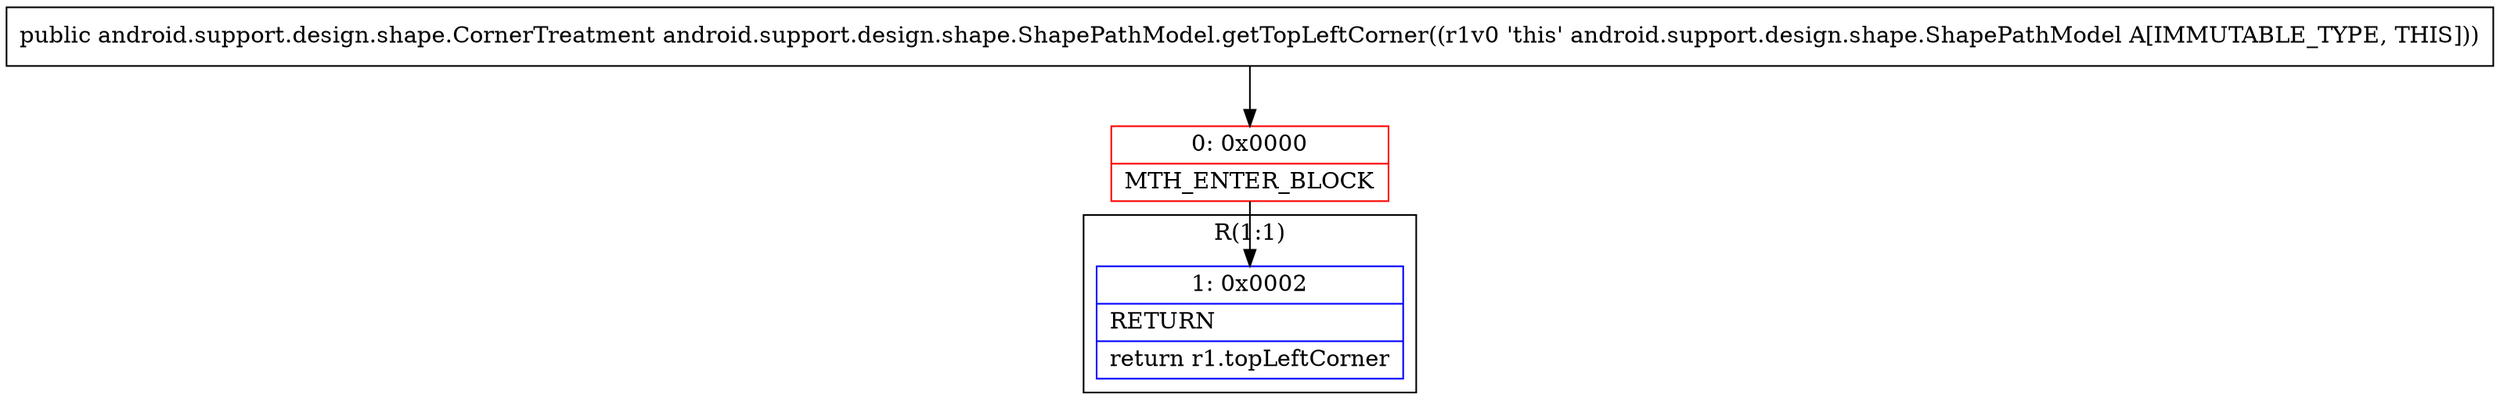 digraph "CFG forandroid.support.design.shape.ShapePathModel.getTopLeftCorner()Landroid\/support\/design\/shape\/CornerTreatment;" {
subgraph cluster_Region_1042354207 {
label = "R(1:1)";
node [shape=record,color=blue];
Node_1 [shape=record,label="{1\:\ 0x0002|RETURN\l|return r1.topLeftCorner\l}"];
}
Node_0 [shape=record,color=red,label="{0\:\ 0x0000|MTH_ENTER_BLOCK\l}"];
MethodNode[shape=record,label="{public android.support.design.shape.CornerTreatment android.support.design.shape.ShapePathModel.getTopLeftCorner((r1v0 'this' android.support.design.shape.ShapePathModel A[IMMUTABLE_TYPE, THIS])) }"];
MethodNode -> Node_0;
Node_0 -> Node_1;
}

